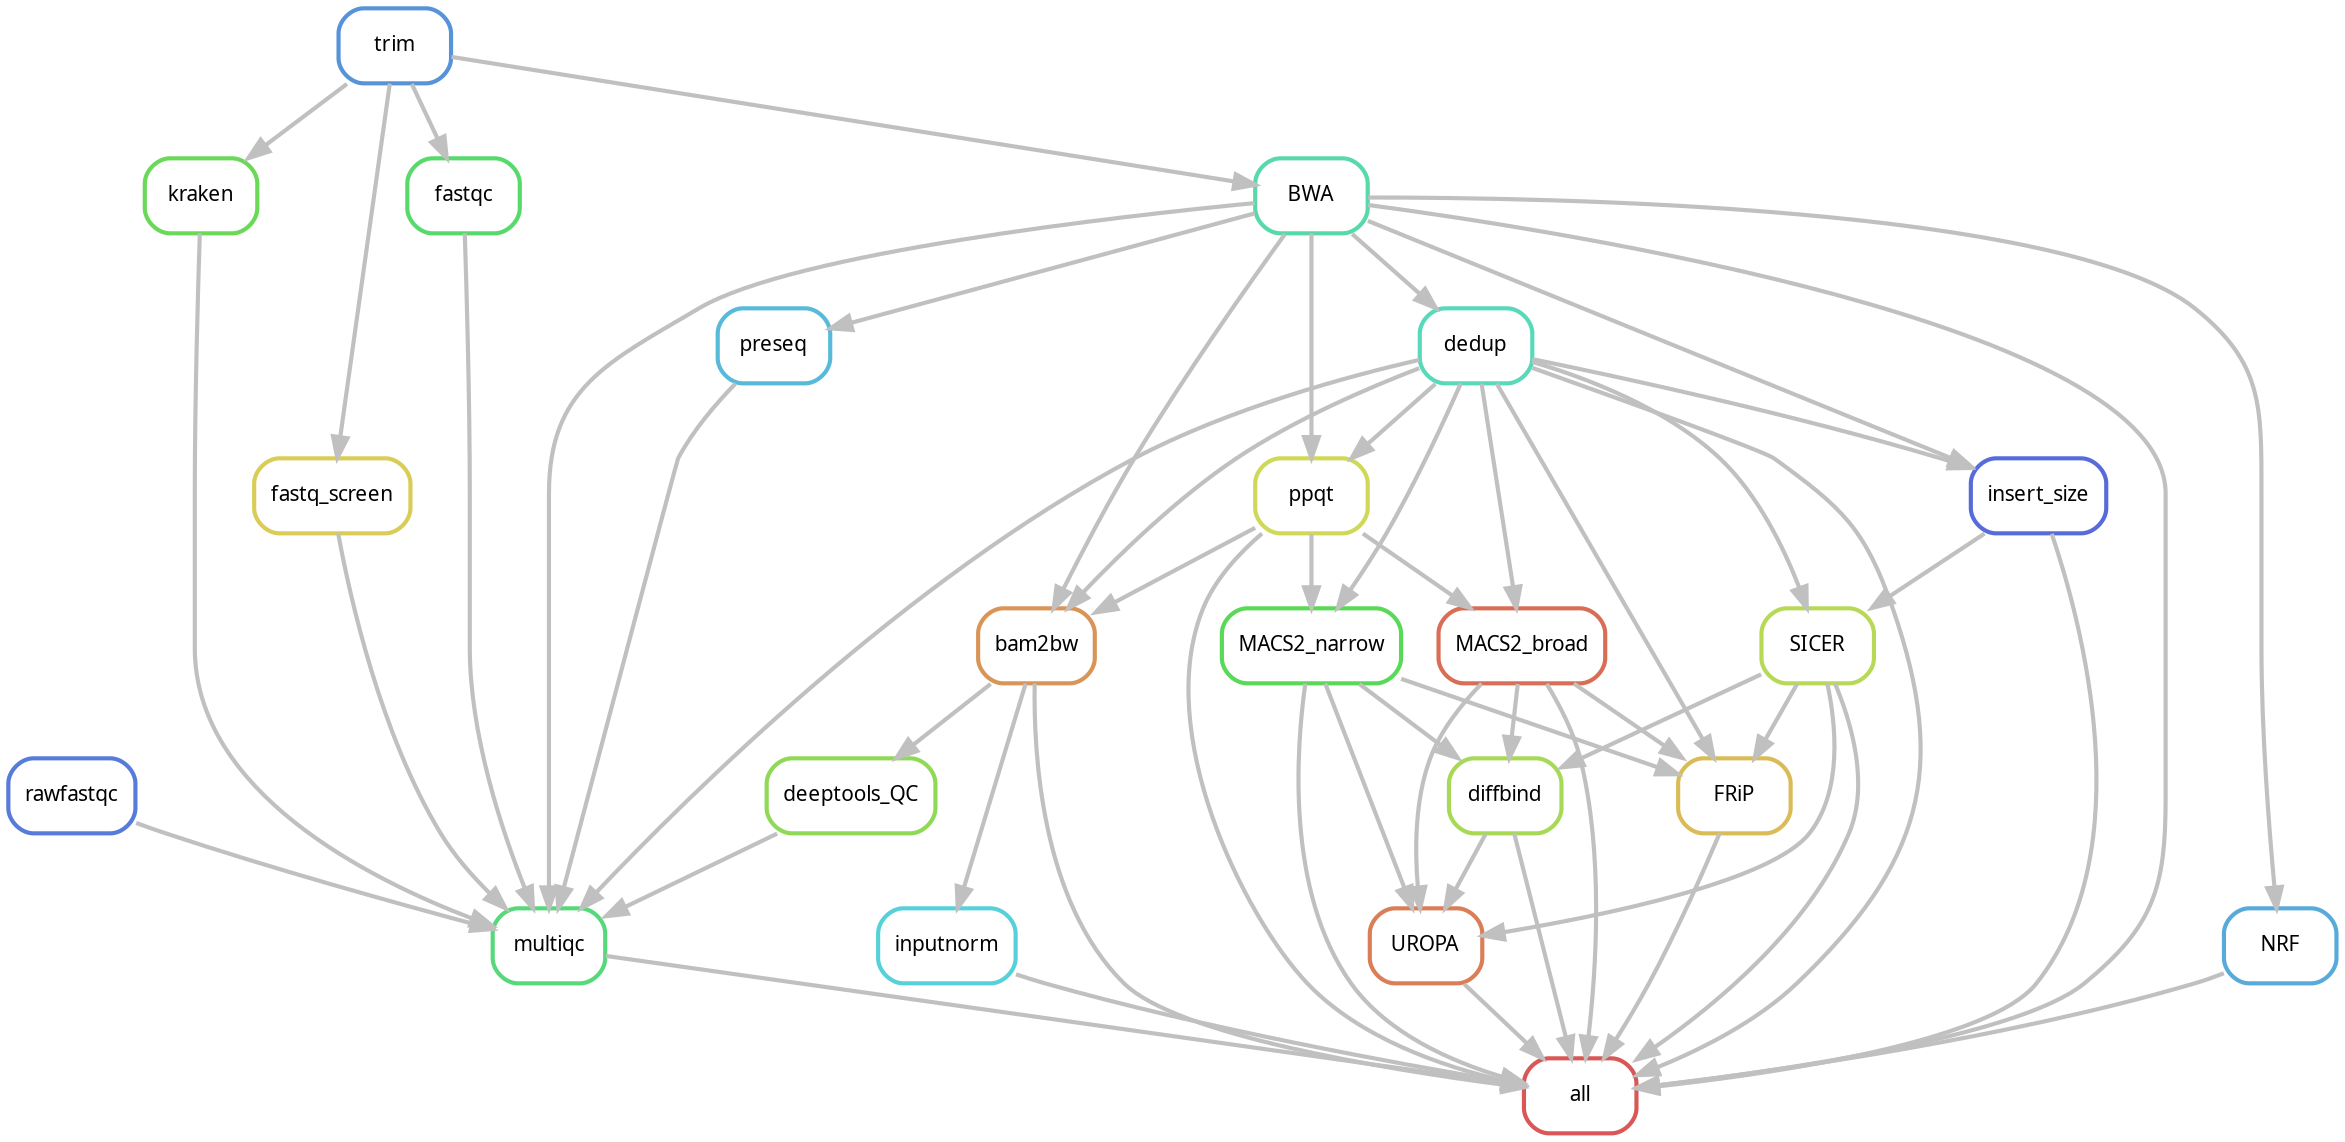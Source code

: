 digraph snakemake_dag {
    graph[bgcolor=white, margin=0];
    node[shape=box, style=rounded, fontname=sans,                 fontsize=10, penwidth=2];
    edge[penwidth=2, color=grey];
	0[label = "all", color = "0.00 0.6 0.85", style="rounded"];
	1[label = "multiqc", color = "0.38 0.6 0.85", style="rounded"];
	2[label = "fastq_screen", color = "0.15 0.6 0.85", style="rounded"];
	3[label = "trim", color = "0.59 0.6 0.85", style="rounded"];
	4[label = "kraken", color = "0.31 0.6 0.85", style="rounded"];
	5[label = "preseq", color = "0.54 0.6 0.85", style="rounded"];
	6[label = "BWA", color = "0.44 0.6 0.85", style="rounded"];
	7[label = "dedup", color = "0.46 0.6 0.85", style="rounded"];
	8[label = "rawfastqc", color = "0.62 0.6 0.85", style="rounded"];
	9[label = "fastqc", color = "0.36 0.6 0.85", style="rounded"];
	10[label = "deeptools_QC", color = "0.26 0.6 0.85", style="rounded"];
	11[label = "bam2bw", color = "0.08 0.6 0.85", style="rounded"];
	12[label = "ppqt", color = "0.18 0.6 0.85", style="rounded"];
	13[label = "insert_size", color = "0.64 0.6 0.85", style="rounded"];
	14[label = "NRF", color = "0.56 0.6 0.85", style="rounded"];
	15[label = "MACS2_narrow", color = "0.33 0.6 0.85", style="rounded"];
	16[label = "MACS2_broad", color = "0.03 0.6 0.85", style="rounded"];
	17[label = "SICER", color = "0.21 0.6 0.85", style="rounded"];
	18[label = "FRiP", color = "0.13 0.6 0.85", style="rounded"];
	19[label = "inputnorm", color = "0.51 0.6 0.85", style="rounded"];
	20[label = "UROPA", color = "0.05 0.6 0.85", style="rounded"];
	21[label = "diffbind", color = "0.23 0.6 0.85", style="rounded"];
	14 -> 0
	6 -> 0
	7 -> 0
	17 -> 0
	21 -> 0
	16 -> 0
	20 -> 0
	11 -> 0
	13 -> 0
	18 -> 0
	15 -> 0
	19 -> 0
	1 -> 0
	12 -> 0
	5 -> 1
	6 -> 1
	7 -> 1
	10 -> 1
	8 -> 1
	4 -> 1
	2 -> 1
	9 -> 1
	3 -> 2
	3 -> 4
	6 -> 5
	3 -> 6
	6 -> 7
	3 -> 9
	11 -> 10
	6 -> 11
	7 -> 11
	12 -> 11
	6 -> 12
	7 -> 12
	6 -> 13
	7 -> 13
	6 -> 14
	7 -> 15
	12 -> 15
	7 -> 16
	12 -> 16
	13 -> 17
	7 -> 17
	15 -> 18
	17 -> 18
	7 -> 18
	16 -> 18
	11 -> 19
	21 -> 20
	15 -> 20
	17 -> 20
	16 -> 20
	15 -> 21
	17 -> 21
	16 -> 21
}            
